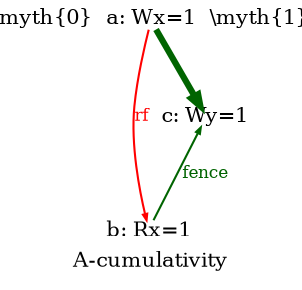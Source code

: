 /* Generated, do not edit, edit img/A-cumul.litmus instead */
digraph G {

splines=spline;

/* legend */
fontsize=10;
label="A-cumulativity";


/* the unlocked events */
proc0_label_node [shape=none, fontsize=10, label="\\myth{0}", pos="1.000000,0.588000!", fixedsize=true, width=0.455000, height=0.091875]
eiid0 [label="a: Wx=1", shape="none", fontsize=10, pos="1.000000,0.367500!", fixedsize="true", height="0.138889", width="0.486111"];
proc1_label_node [shape=none, fontsize=10, label="\\myth{1}", pos="1.700000,0.588000!", fixedsize=true, width=0.455000, height=0.091875]
eiid1 [label="b: Rx=1", shape="none", fontsize=10, pos="1.700000,0.367500!", fixedsize="true", height="0.138889", width="0.486111"];
eiid2 [label="c: Wy=1", shape="none", fontsize=10, pos="1.700000,0.000000!", fixedsize="true", height="0.138889", width="0.486111"];

/* the intra_causality_data edges */


/* the intra_causality_control edges */

/* the poi edges */
/* the rfmap edges */
eiid0 -> eiid1 [label="rf", color="red", fontcolor="red", fontsize=8, arrowsize="0.300000"];


/* The viewed-before edges */
eiid2 -> eiid1 [label="fence", color="darkgreen", fontcolor="darkgreen", fontsize=8, arrowsize="0.300000", dir="back"];
eiid0 -> eiid2 [label="", fontsize=8, penwidth="3", color="darkgreen", fontcolor="darkgreen", arrowsize="0.55"];
}
